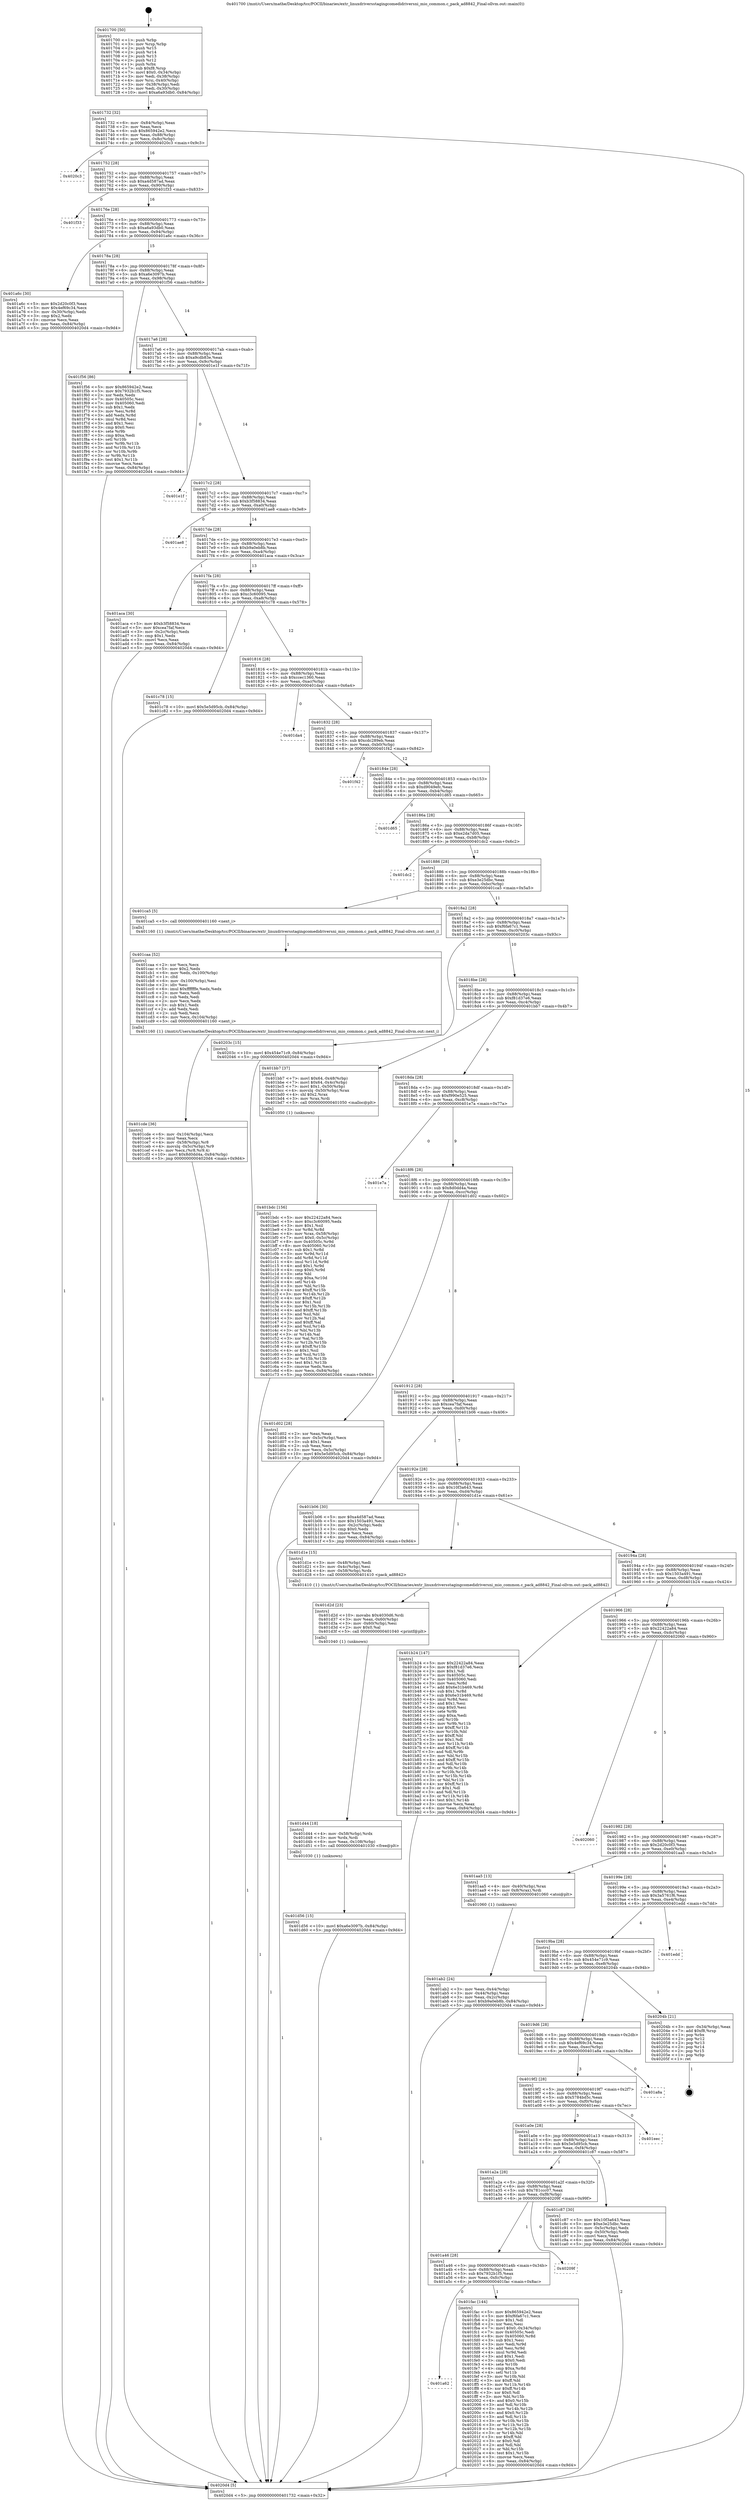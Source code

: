 digraph "0x401700" {
  label = "0x401700 (/mnt/c/Users/mathe/Desktop/tcc/POCII/binaries/extr_linuxdriversstagingcomedidriversni_mio_common.c_pack_ad8842_Final-ollvm.out::main(0))"
  labelloc = "t"
  node[shape=record]

  Entry [label="",width=0.3,height=0.3,shape=circle,fillcolor=black,style=filled]
  "0x401732" [label="{
     0x401732 [32]\l
     | [instrs]\l
     &nbsp;&nbsp;0x401732 \<+6\>: mov -0x84(%rbp),%eax\l
     &nbsp;&nbsp;0x401738 \<+2\>: mov %eax,%ecx\l
     &nbsp;&nbsp;0x40173a \<+6\>: sub $0x865942e2,%ecx\l
     &nbsp;&nbsp;0x401740 \<+6\>: mov %eax,-0x88(%rbp)\l
     &nbsp;&nbsp;0x401746 \<+6\>: mov %ecx,-0x8c(%rbp)\l
     &nbsp;&nbsp;0x40174c \<+6\>: je 00000000004020c3 \<main+0x9c3\>\l
  }"]
  "0x4020c3" [label="{
     0x4020c3\l
  }", style=dashed]
  "0x401752" [label="{
     0x401752 [28]\l
     | [instrs]\l
     &nbsp;&nbsp;0x401752 \<+5\>: jmp 0000000000401757 \<main+0x57\>\l
     &nbsp;&nbsp;0x401757 \<+6\>: mov -0x88(%rbp),%eax\l
     &nbsp;&nbsp;0x40175d \<+5\>: sub $0xa4d587ad,%eax\l
     &nbsp;&nbsp;0x401762 \<+6\>: mov %eax,-0x90(%rbp)\l
     &nbsp;&nbsp;0x401768 \<+6\>: je 0000000000401f33 \<main+0x833\>\l
  }"]
  Exit [label="",width=0.3,height=0.3,shape=circle,fillcolor=black,style=filled,peripheries=2]
  "0x401f33" [label="{
     0x401f33\l
  }", style=dashed]
  "0x40176e" [label="{
     0x40176e [28]\l
     | [instrs]\l
     &nbsp;&nbsp;0x40176e \<+5\>: jmp 0000000000401773 \<main+0x73\>\l
     &nbsp;&nbsp;0x401773 \<+6\>: mov -0x88(%rbp),%eax\l
     &nbsp;&nbsp;0x401779 \<+5\>: sub $0xa6a93db0,%eax\l
     &nbsp;&nbsp;0x40177e \<+6\>: mov %eax,-0x94(%rbp)\l
     &nbsp;&nbsp;0x401784 \<+6\>: je 0000000000401a6c \<main+0x36c\>\l
  }"]
  "0x401a62" [label="{
     0x401a62\l
  }", style=dashed]
  "0x401a6c" [label="{
     0x401a6c [30]\l
     | [instrs]\l
     &nbsp;&nbsp;0x401a6c \<+5\>: mov $0x2d20c0f3,%eax\l
     &nbsp;&nbsp;0x401a71 \<+5\>: mov $0x4ef69c34,%ecx\l
     &nbsp;&nbsp;0x401a76 \<+3\>: mov -0x30(%rbp),%edx\l
     &nbsp;&nbsp;0x401a79 \<+3\>: cmp $0x2,%edx\l
     &nbsp;&nbsp;0x401a7c \<+3\>: cmovne %ecx,%eax\l
     &nbsp;&nbsp;0x401a7f \<+6\>: mov %eax,-0x84(%rbp)\l
     &nbsp;&nbsp;0x401a85 \<+5\>: jmp 00000000004020d4 \<main+0x9d4\>\l
  }"]
  "0x40178a" [label="{
     0x40178a [28]\l
     | [instrs]\l
     &nbsp;&nbsp;0x40178a \<+5\>: jmp 000000000040178f \<main+0x8f\>\l
     &nbsp;&nbsp;0x40178f \<+6\>: mov -0x88(%rbp),%eax\l
     &nbsp;&nbsp;0x401795 \<+5\>: sub $0xa6e3097b,%eax\l
     &nbsp;&nbsp;0x40179a \<+6\>: mov %eax,-0x98(%rbp)\l
     &nbsp;&nbsp;0x4017a0 \<+6\>: je 0000000000401f56 \<main+0x856\>\l
  }"]
  "0x4020d4" [label="{
     0x4020d4 [5]\l
     | [instrs]\l
     &nbsp;&nbsp;0x4020d4 \<+5\>: jmp 0000000000401732 \<main+0x32\>\l
  }"]
  "0x401700" [label="{
     0x401700 [50]\l
     | [instrs]\l
     &nbsp;&nbsp;0x401700 \<+1\>: push %rbp\l
     &nbsp;&nbsp;0x401701 \<+3\>: mov %rsp,%rbp\l
     &nbsp;&nbsp;0x401704 \<+2\>: push %r15\l
     &nbsp;&nbsp;0x401706 \<+2\>: push %r14\l
     &nbsp;&nbsp;0x401708 \<+2\>: push %r13\l
     &nbsp;&nbsp;0x40170a \<+2\>: push %r12\l
     &nbsp;&nbsp;0x40170c \<+1\>: push %rbx\l
     &nbsp;&nbsp;0x40170d \<+7\>: sub $0xf8,%rsp\l
     &nbsp;&nbsp;0x401714 \<+7\>: movl $0x0,-0x34(%rbp)\l
     &nbsp;&nbsp;0x40171b \<+3\>: mov %edi,-0x38(%rbp)\l
     &nbsp;&nbsp;0x40171e \<+4\>: mov %rsi,-0x40(%rbp)\l
     &nbsp;&nbsp;0x401722 \<+3\>: mov -0x38(%rbp),%edi\l
     &nbsp;&nbsp;0x401725 \<+3\>: mov %edi,-0x30(%rbp)\l
     &nbsp;&nbsp;0x401728 \<+10\>: movl $0xa6a93db0,-0x84(%rbp)\l
  }"]
  "0x401fac" [label="{
     0x401fac [144]\l
     | [instrs]\l
     &nbsp;&nbsp;0x401fac \<+5\>: mov $0x865942e2,%eax\l
     &nbsp;&nbsp;0x401fb1 \<+5\>: mov $0xf6fa67c1,%ecx\l
     &nbsp;&nbsp;0x401fb6 \<+2\>: mov $0x1,%dl\l
     &nbsp;&nbsp;0x401fb8 \<+2\>: xor %esi,%esi\l
     &nbsp;&nbsp;0x401fba \<+7\>: movl $0x0,-0x34(%rbp)\l
     &nbsp;&nbsp;0x401fc1 \<+7\>: mov 0x40505c,%edi\l
     &nbsp;&nbsp;0x401fc8 \<+8\>: mov 0x405060,%r8d\l
     &nbsp;&nbsp;0x401fd0 \<+3\>: sub $0x1,%esi\l
     &nbsp;&nbsp;0x401fd3 \<+3\>: mov %edi,%r9d\l
     &nbsp;&nbsp;0x401fd6 \<+3\>: add %esi,%r9d\l
     &nbsp;&nbsp;0x401fd9 \<+4\>: imul %r9d,%edi\l
     &nbsp;&nbsp;0x401fdd \<+3\>: and $0x1,%edi\l
     &nbsp;&nbsp;0x401fe0 \<+3\>: cmp $0x0,%edi\l
     &nbsp;&nbsp;0x401fe3 \<+4\>: sete %r10b\l
     &nbsp;&nbsp;0x401fe7 \<+4\>: cmp $0xa,%r8d\l
     &nbsp;&nbsp;0x401feb \<+4\>: setl %r11b\l
     &nbsp;&nbsp;0x401fef \<+3\>: mov %r10b,%bl\l
     &nbsp;&nbsp;0x401ff2 \<+3\>: xor $0xff,%bl\l
     &nbsp;&nbsp;0x401ff5 \<+3\>: mov %r11b,%r14b\l
     &nbsp;&nbsp;0x401ff8 \<+4\>: xor $0xff,%r14b\l
     &nbsp;&nbsp;0x401ffc \<+3\>: xor $0x0,%dl\l
     &nbsp;&nbsp;0x401fff \<+3\>: mov %bl,%r15b\l
     &nbsp;&nbsp;0x402002 \<+4\>: and $0x0,%r15b\l
     &nbsp;&nbsp;0x402006 \<+3\>: and %dl,%r10b\l
     &nbsp;&nbsp;0x402009 \<+3\>: mov %r14b,%r12b\l
     &nbsp;&nbsp;0x40200c \<+4\>: and $0x0,%r12b\l
     &nbsp;&nbsp;0x402010 \<+3\>: and %dl,%r11b\l
     &nbsp;&nbsp;0x402013 \<+3\>: or %r10b,%r15b\l
     &nbsp;&nbsp;0x402016 \<+3\>: or %r11b,%r12b\l
     &nbsp;&nbsp;0x402019 \<+3\>: xor %r12b,%r15b\l
     &nbsp;&nbsp;0x40201c \<+3\>: or %r14b,%bl\l
     &nbsp;&nbsp;0x40201f \<+3\>: xor $0xff,%bl\l
     &nbsp;&nbsp;0x402022 \<+3\>: or $0x0,%dl\l
     &nbsp;&nbsp;0x402025 \<+2\>: and %dl,%bl\l
     &nbsp;&nbsp;0x402027 \<+3\>: or %bl,%r15b\l
     &nbsp;&nbsp;0x40202a \<+4\>: test $0x1,%r15b\l
     &nbsp;&nbsp;0x40202e \<+3\>: cmovne %ecx,%eax\l
     &nbsp;&nbsp;0x402031 \<+6\>: mov %eax,-0x84(%rbp)\l
     &nbsp;&nbsp;0x402037 \<+5\>: jmp 00000000004020d4 \<main+0x9d4\>\l
  }"]
  "0x401f56" [label="{
     0x401f56 [86]\l
     | [instrs]\l
     &nbsp;&nbsp;0x401f56 \<+5\>: mov $0x865942e2,%eax\l
     &nbsp;&nbsp;0x401f5b \<+5\>: mov $0x7932b1f5,%ecx\l
     &nbsp;&nbsp;0x401f60 \<+2\>: xor %edx,%edx\l
     &nbsp;&nbsp;0x401f62 \<+7\>: mov 0x40505c,%esi\l
     &nbsp;&nbsp;0x401f69 \<+7\>: mov 0x405060,%edi\l
     &nbsp;&nbsp;0x401f70 \<+3\>: sub $0x1,%edx\l
     &nbsp;&nbsp;0x401f73 \<+3\>: mov %esi,%r8d\l
     &nbsp;&nbsp;0x401f76 \<+3\>: add %edx,%r8d\l
     &nbsp;&nbsp;0x401f79 \<+4\>: imul %r8d,%esi\l
     &nbsp;&nbsp;0x401f7d \<+3\>: and $0x1,%esi\l
     &nbsp;&nbsp;0x401f80 \<+3\>: cmp $0x0,%esi\l
     &nbsp;&nbsp;0x401f83 \<+4\>: sete %r9b\l
     &nbsp;&nbsp;0x401f87 \<+3\>: cmp $0xa,%edi\l
     &nbsp;&nbsp;0x401f8a \<+4\>: setl %r10b\l
     &nbsp;&nbsp;0x401f8e \<+3\>: mov %r9b,%r11b\l
     &nbsp;&nbsp;0x401f91 \<+3\>: and %r10b,%r11b\l
     &nbsp;&nbsp;0x401f94 \<+3\>: xor %r10b,%r9b\l
     &nbsp;&nbsp;0x401f97 \<+3\>: or %r9b,%r11b\l
     &nbsp;&nbsp;0x401f9a \<+4\>: test $0x1,%r11b\l
     &nbsp;&nbsp;0x401f9e \<+3\>: cmovne %ecx,%eax\l
     &nbsp;&nbsp;0x401fa1 \<+6\>: mov %eax,-0x84(%rbp)\l
     &nbsp;&nbsp;0x401fa7 \<+5\>: jmp 00000000004020d4 \<main+0x9d4\>\l
  }"]
  "0x4017a6" [label="{
     0x4017a6 [28]\l
     | [instrs]\l
     &nbsp;&nbsp;0x4017a6 \<+5\>: jmp 00000000004017ab \<main+0xab\>\l
     &nbsp;&nbsp;0x4017ab \<+6\>: mov -0x88(%rbp),%eax\l
     &nbsp;&nbsp;0x4017b1 \<+5\>: sub $0xa9cdb83e,%eax\l
     &nbsp;&nbsp;0x4017b6 \<+6\>: mov %eax,-0x9c(%rbp)\l
     &nbsp;&nbsp;0x4017bc \<+6\>: je 0000000000401e1f \<main+0x71f\>\l
  }"]
  "0x401a46" [label="{
     0x401a46 [28]\l
     | [instrs]\l
     &nbsp;&nbsp;0x401a46 \<+5\>: jmp 0000000000401a4b \<main+0x34b\>\l
     &nbsp;&nbsp;0x401a4b \<+6\>: mov -0x88(%rbp),%eax\l
     &nbsp;&nbsp;0x401a51 \<+5\>: sub $0x7932b1f5,%eax\l
     &nbsp;&nbsp;0x401a56 \<+6\>: mov %eax,-0xfc(%rbp)\l
     &nbsp;&nbsp;0x401a5c \<+6\>: je 0000000000401fac \<main+0x8ac\>\l
  }"]
  "0x401e1f" [label="{
     0x401e1f\l
  }", style=dashed]
  "0x4017c2" [label="{
     0x4017c2 [28]\l
     | [instrs]\l
     &nbsp;&nbsp;0x4017c2 \<+5\>: jmp 00000000004017c7 \<main+0xc7\>\l
     &nbsp;&nbsp;0x4017c7 \<+6\>: mov -0x88(%rbp),%eax\l
     &nbsp;&nbsp;0x4017cd \<+5\>: sub $0xb3f58834,%eax\l
     &nbsp;&nbsp;0x4017d2 \<+6\>: mov %eax,-0xa0(%rbp)\l
     &nbsp;&nbsp;0x4017d8 \<+6\>: je 0000000000401ae8 \<main+0x3e8\>\l
  }"]
  "0x40209f" [label="{
     0x40209f\l
  }", style=dashed]
  "0x401ae8" [label="{
     0x401ae8\l
  }", style=dashed]
  "0x4017de" [label="{
     0x4017de [28]\l
     | [instrs]\l
     &nbsp;&nbsp;0x4017de \<+5\>: jmp 00000000004017e3 \<main+0xe3\>\l
     &nbsp;&nbsp;0x4017e3 \<+6\>: mov -0x88(%rbp),%eax\l
     &nbsp;&nbsp;0x4017e9 \<+5\>: sub $0xb9a0eb8b,%eax\l
     &nbsp;&nbsp;0x4017ee \<+6\>: mov %eax,-0xa4(%rbp)\l
     &nbsp;&nbsp;0x4017f4 \<+6\>: je 0000000000401aca \<main+0x3ca\>\l
  }"]
  "0x401d56" [label="{
     0x401d56 [15]\l
     | [instrs]\l
     &nbsp;&nbsp;0x401d56 \<+10\>: movl $0xa6e3097b,-0x84(%rbp)\l
     &nbsp;&nbsp;0x401d60 \<+5\>: jmp 00000000004020d4 \<main+0x9d4\>\l
  }"]
  "0x401aca" [label="{
     0x401aca [30]\l
     | [instrs]\l
     &nbsp;&nbsp;0x401aca \<+5\>: mov $0xb3f58834,%eax\l
     &nbsp;&nbsp;0x401acf \<+5\>: mov $0xcea7faf,%ecx\l
     &nbsp;&nbsp;0x401ad4 \<+3\>: mov -0x2c(%rbp),%edx\l
     &nbsp;&nbsp;0x401ad7 \<+3\>: cmp $0x1,%edx\l
     &nbsp;&nbsp;0x401ada \<+3\>: cmovl %ecx,%eax\l
     &nbsp;&nbsp;0x401add \<+6\>: mov %eax,-0x84(%rbp)\l
     &nbsp;&nbsp;0x401ae3 \<+5\>: jmp 00000000004020d4 \<main+0x9d4\>\l
  }"]
  "0x4017fa" [label="{
     0x4017fa [28]\l
     | [instrs]\l
     &nbsp;&nbsp;0x4017fa \<+5\>: jmp 00000000004017ff \<main+0xff\>\l
     &nbsp;&nbsp;0x4017ff \<+6\>: mov -0x88(%rbp),%eax\l
     &nbsp;&nbsp;0x401805 \<+5\>: sub $0xc3c60095,%eax\l
     &nbsp;&nbsp;0x40180a \<+6\>: mov %eax,-0xa8(%rbp)\l
     &nbsp;&nbsp;0x401810 \<+6\>: je 0000000000401c78 \<main+0x578\>\l
  }"]
  "0x401d44" [label="{
     0x401d44 [18]\l
     | [instrs]\l
     &nbsp;&nbsp;0x401d44 \<+4\>: mov -0x58(%rbp),%rdx\l
     &nbsp;&nbsp;0x401d48 \<+3\>: mov %rdx,%rdi\l
     &nbsp;&nbsp;0x401d4b \<+6\>: mov %eax,-0x108(%rbp)\l
     &nbsp;&nbsp;0x401d51 \<+5\>: call 0000000000401030 \<free@plt\>\l
     | [calls]\l
     &nbsp;&nbsp;0x401030 \{1\} (unknown)\l
  }"]
  "0x401c78" [label="{
     0x401c78 [15]\l
     | [instrs]\l
     &nbsp;&nbsp;0x401c78 \<+10\>: movl $0x5e5d95cb,-0x84(%rbp)\l
     &nbsp;&nbsp;0x401c82 \<+5\>: jmp 00000000004020d4 \<main+0x9d4\>\l
  }"]
  "0x401816" [label="{
     0x401816 [28]\l
     | [instrs]\l
     &nbsp;&nbsp;0x401816 \<+5\>: jmp 000000000040181b \<main+0x11b\>\l
     &nbsp;&nbsp;0x40181b \<+6\>: mov -0x88(%rbp),%eax\l
     &nbsp;&nbsp;0x401821 \<+5\>: sub $0xccec1360,%eax\l
     &nbsp;&nbsp;0x401826 \<+6\>: mov %eax,-0xac(%rbp)\l
     &nbsp;&nbsp;0x40182c \<+6\>: je 0000000000401da4 \<main+0x6a4\>\l
  }"]
  "0x401d2d" [label="{
     0x401d2d [23]\l
     | [instrs]\l
     &nbsp;&nbsp;0x401d2d \<+10\>: movabs $0x4030d6,%rdi\l
     &nbsp;&nbsp;0x401d37 \<+3\>: mov %eax,-0x60(%rbp)\l
     &nbsp;&nbsp;0x401d3a \<+3\>: mov -0x60(%rbp),%esi\l
     &nbsp;&nbsp;0x401d3d \<+2\>: mov $0x0,%al\l
     &nbsp;&nbsp;0x401d3f \<+5\>: call 0000000000401040 \<printf@plt\>\l
     | [calls]\l
     &nbsp;&nbsp;0x401040 \{1\} (unknown)\l
  }"]
  "0x401da4" [label="{
     0x401da4\l
  }", style=dashed]
  "0x401832" [label="{
     0x401832 [28]\l
     | [instrs]\l
     &nbsp;&nbsp;0x401832 \<+5\>: jmp 0000000000401837 \<main+0x137\>\l
     &nbsp;&nbsp;0x401837 \<+6\>: mov -0x88(%rbp),%eax\l
     &nbsp;&nbsp;0x40183d \<+5\>: sub $0xcdc289eb,%eax\l
     &nbsp;&nbsp;0x401842 \<+6\>: mov %eax,-0xb0(%rbp)\l
     &nbsp;&nbsp;0x401848 \<+6\>: je 0000000000401f42 \<main+0x842\>\l
  }"]
  "0x401cde" [label="{
     0x401cde [36]\l
     | [instrs]\l
     &nbsp;&nbsp;0x401cde \<+6\>: mov -0x104(%rbp),%ecx\l
     &nbsp;&nbsp;0x401ce4 \<+3\>: imul %eax,%ecx\l
     &nbsp;&nbsp;0x401ce7 \<+4\>: mov -0x58(%rbp),%r8\l
     &nbsp;&nbsp;0x401ceb \<+4\>: movslq -0x5c(%rbp),%r9\l
     &nbsp;&nbsp;0x401cef \<+4\>: mov %ecx,(%r8,%r9,4)\l
     &nbsp;&nbsp;0x401cf3 \<+10\>: movl $0x8d0dd4a,-0x84(%rbp)\l
     &nbsp;&nbsp;0x401cfd \<+5\>: jmp 00000000004020d4 \<main+0x9d4\>\l
  }"]
  "0x401f42" [label="{
     0x401f42\l
  }", style=dashed]
  "0x40184e" [label="{
     0x40184e [28]\l
     | [instrs]\l
     &nbsp;&nbsp;0x40184e \<+5\>: jmp 0000000000401853 \<main+0x153\>\l
     &nbsp;&nbsp;0x401853 \<+6\>: mov -0x88(%rbp),%eax\l
     &nbsp;&nbsp;0x401859 \<+5\>: sub $0xd9049efc,%eax\l
     &nbsp;&nbsp;0x40185e \<+6\>: mov %eax,-0xb4(%rbp)\l
     &nbsp;&nbsp;0x401864 \<+6\>: je 0000000000401d65 \<main+0x665\>\l
  }"]
  "0x401caa" [label="{
     0x401caa [52]\l
     | [instrs]\l
     &nbsp;&nbsp;0x401caa \<+2\>: xor %ecx,%ecx\l
     &nbsp;&nbsp;0x401cac \<+5\>: mov $0x2,%edx\l
     &nbsp;&nbsp;0x401cb1 \<+6\>: mov %edx,-0x100(%rbp)\l
     &nbsp;&nbsp;0x401cb7 \<+1\>: cltd\l
     &nbsp;&nbsp;0x401cb8 \<+6\>: mov -0x100(%rbp),%esi\l
     &nbsp;&nbsp;0x401cbe \<+2\>: idiv %esi\l
     &nbsp;&nbsp;0x401cc0 \<+6\>: imul $0xfffffffe,%edx,%edx\l
     &nbsp;&nbsp;0x401cc6 \<+2\>: mov %ecx,%edi\l
     &nbsp;&nbsp;0x401cc8 \<+2\>: sub %edx,%edi\l
     &nbsp;&nbsp;0x401cca \<+2\>: mov %ecx,%edx\l
     &nbsp;&nbsp;0x401ccc \<+3\>: sub $0x1,%edx\l
     &nbsp;&nbsp;0x401ccf \<+2\>: add %edx,%edi\l
     &nbsp;&nbsp;0x401cd1 \<+2\>: sub %edi,%ecx\l
     &nbsp;&nbsp;0x401cd3 \<+6\>: mov %ecx,-0x104(%rbp)\l
     &nbsp;&nbsp;0x401cd9 \<+5\>: call 0000000000401160 \<next_i\>\l
     | [calls]\l
     &nbsp;&nbsp;0x401160 \{1\} (/mnt/c/Users/mathe/Desktop/tcc/POCII/binaries/extr_linuxdriversstagingcomedidriversni_mio_common.c_pack_ad8842_Final-ollvm.out::next_i)\l
  }"]
  "0x401d65" [label="{
     0x401d65\l
  }", style=dashed]
  "0x40186a" [label="{
     0x40186a [28]\l
     | [instrs]\l
     &nbsp;&nbsp;0x40186a \<+5\>: jmp 000000000040186f \<main+0x16f\>\l
     &nbsp;&nbsp;0x40186f \<+6\>: mov -0x88(%rbp),%eax\l
     &nbsp;&nbsp;0x401875 \<+5\>: sub $0xe2da7d05,%eax\l
     &nbsp;&nbsp;0x40187a \<+6\>: mov %eax,-0xb8(%rbp)\l
     &nbsp;&nbsp;0x401880 \<+6\>: je 0000000000401dc2 \<main+0x6c2\>\l
  }"]
  "0x401a2a" [label="{
     0x401a2a [28]\l
     | [instrs]\l
     &nbsp;&nbsp;0x401a2a \<+5\>: jmp 0000000000401a2f \<main+0x32f\>\l
     &nbsp;&nbsp;0x401a2f \<+6\>: mov -0x88(%rbp),%eax\l
     &nbsp;&nbsp;0x401a35 \<+5\>: sub $0x781ccc07,%eax\l
     &nbsp;&nbsp;0x401a3a \<+6\>: mov %eax,-0xf8(%rbp)\l
     &nbsp;&nbsp;0x401a40 \<+6\>: je 000000000040209f \<main+0x99f\>\l
  }"]
  "0x401dc2" [label="{
     0x401dc2\l
  }", style=dashed]
  "0x401886" [label="{
     0x401886 [28]\l
     | [instrs]\l
     &nbsp;&nbsp;0x401886 \<+5\>: jmp 000000000040188b \<main+0x18b\>\l
     &nbsp;&nbsp;0x40188b \<+6\>: mov -0x88(%rbp),%eax\l
     &nbsp;&nbsp;0x401891 \<+5\>: sub $0xe3e25dbc,%eax\l
     &nbsp;&nbsp;0x401896 \<+6\>: mov %eax,-0xbc(%rbp)\l
     &nbsp;&nbsp;0x40189c \<+6\>: je 0000000000401ca5 \<main+0x5a5\>\l
  }"]
  "0x401c87" [label="{
     0x401c87 [30]\l
     | [instrs]\l
     &nbsp;&nbsp;0x401c87 \<+5\>: mov $0x10f3a643,%eax\l
     &nbsp;&nbsp;0x401c8c \<+5\>: mov $0xe3e25dbc,%ecx\l
     &nbsp;&nbsp;0x401c91 \<+3\>: mov -0x5c(%rbp),%edx\l
     &nbsp;&nbsp;0x401c94 \<+3\>: cmp -0x50(%rbp),%edx\l
     &nbsp;&nbsp;0x401c97 \<+3\>: cmovl %ecx,%eax\l
     &nbsp;&nbsp;0x401c9a \<+6\>: mov %eax,-0x84(%rbp)\l
     &nbsp;&nbsp;0x401ca0 \<+5\>: jmp 00000000004020d4 \<main+0x9d4\>\l
  }"]
  "0x401ca5" [label="{
     0x401ca5 [5]\l
     | [instrs]\l
     &nbsp;&nbsp;0x401ca5 \<+5\>: call 0000000000401160 \<next_i\>\l
     | [calls]\l
     &nbsp;&nbsp;0x401160 \{1\} (/mnt/c/Users/mathe/Desktop/tcc/POCII/binaries/extr_linuxdriversstagingcomedidriversni_mio_common.c_pack_ad8842_Final-ollvm.out::next_i)\l
  }"]
  "0x4018a2" [label="{
     0x4018a2 [28]\l
     | [instrs]\l
     &nbsp;&nbsp;0x4018a2 \<+5\>: jmp 00000000004018a7 \<main+0x1a7\>\l
     &nbsp;&nbsp;0x4018a7 \<+6\>: mov -0x88(%rbp),%eax\l
     &nbsp;&nbsp;0x4018ad \<+5\>: sub $0xf6fa67c1,%eax\l
     &nbsp;&nbsp;0x4018b2 \<+6\>: mov %eax,-0xc0(%rbp)\l
     &nbsp;&nbsp;0x4018b8 \<+6\>: je 000000000040203c \<main+0x93c\>\l
  }"]
  "0x401a0e" [label="{
     0x401a0e [28]\l
     | [instrs]\l
     &nbsp;&nbsp;0x401a0e \<+5\>: jmp 0000000000401a13 \<main+0x313\>\l
     &nbsp;&nbsp;0x401a13 \<+6\>: mov -0x88(%rbp),%eax\l
     &nbsp;&nbsp;0x401a19 \<+5\>: sub $0x5e5d95cb,%eax\l
     &nbsp;&nbsp;0x401a1e \<+6\>: mov %eax,-0xf4(%rbp)\l
     &nbsp;&nbsp;0x401a24 \<+6\>: je 0000000000401c87 \<main+0x587\>\l
  }"]
  "0x40203c" [label="{
     0x40203c [15]\l
     | [instrs]\l
     &nbsp;&nbsp;0x40203c \<+10\>: movl $0x454e71c9,-0x84(%rbp)\l
     &nbsp;&nbsp;0x402046 \<+5\>: jmp 00000000004020d4 \<main+0x9d4\>\l
  }"]
  "0x4018be" [label="{
     0x4018be [28]\l
     | [instrs]\l
     &nbsp;&nbsp;0x4018be \<+5\>: jmp 00000000004018c3 \<main+0x1c3\>\l
     &nbsp;&nbsp;0x4018c3 \<+6\>: mov -0x88(%rbp),%eax\l
     &nbsp;&nbsp;0x4018c9 \<+5\>: sub $0xf81d37e6,%eax\l
     &nbsp;&nbsp;0x4018ce \<+6\>: mov %eax,-0xc4(%rbp)\l
     &nbsp;&nbsp;0x4018d4 \<+6\>: je 0000000000401bb7 \<main+0x4b7\>\l
  }"]
  "0x401eec" [label="{
     0x401eec\l
  }", style=dashed]
  "0x401bb7" [label="{
     0x401bb7 [37]\l
     | [instrs]\l
     &nbsp;&nbsp;0x401bb7 \<+7\>: movl $0x64,-0x48(%rbp)\l
     &nbsp;&nbsp;0x401bbe \<+7\>: movl $0x64,-0x4c(%rbp)\l
     &nbsp;&nbsp;0x401bc5 \<+7\>: movl $0x1,-0x50(%rbp)\l
     &nbsp;&nbsp;0x401bcc \<+4\>: movslq -0x50(%rbp),%rax\l
     &nbsp;&nbsp;0x401bd0 \<+4\>: shl $0x2,%rax\l
     &nbsp;&nbsp;0x401bd4 \<+3\>: mov %rax,%rdi\l
     &nbsp;&nbsp;0x401bd7 \<+5\>: call 0000000000401050 \<malloc@plt\>\l
     | [calls]\l
     &nbsp;&nbsp;0x401050 \{1\} (unknown)\l
  }"]
  "0x4018da" [label="{
     0x4018da [28]\l
     | [instrs]\l
     &nbsp;&nbsp;0x4018da \<+5\>: jmp 00000000004018df \<main+0x1df\>\l
     &nbsp;&nbsp;0x4018df \<+6\>: mov -0x88(%rbp),%eax\l
     &nbsp;&nbsp;0x4018e5 \<+5\>: sub $0xf990e525,%eax\l
     &nbsp;&nbsp;0x4018ea \<+6\>: mov %eax,-0xc8(%rbp)\l
     &nbsp;&nbsp;0x4018f0 \<+6\>: je 0000000000401e7a \<main+0x77a\>\l
  }"]
  "0x4019f2" [label="{
     0x4019f2 [28]\l
     | [instrs]\l
     &nbsp;&nbsp;0x4019f2 \<+5\>: jmp 00000000004019f7 \<main+0x2f7\>\l
     &nbsp;&nbsp;0x4019f7 \<+6\>: mov -0x88(%rbp),%eax\l
     &nbsp;&nbsp;0x4019fd \<+5\>: sub $0x5784bd5c,%eax\l
     &nbsp;&nbsp;0x401a02 \<+6\>: mov %eax,-0xf0(%rbp)\l
     &nbsp;&nbsp;0x401a08 \<+6\>: je 0000000000401eec \<main+0x7ec\>\l
  }"]
  "0x401e7a" [label="{
     0x401e7a\l
  }", style=dashed]
  "0x4018f6" [label="{
     0x4018f6 [28]\l
     | [instrs]\l
     &nbsp;&nbsp;0x4018f6 \<+5\>: jmp 00000000004018fb \<main+0x1fb\>\l
     &nbsp;&nbsp;0x4018fb \<+6\>: mov -0x88(%rbp),%eax\l
     &nbsp;&nbsp;0x401901 \<+5\>: sub $0x8d0dd4a,%eax\l
     &nbsp;&nbsp;0x401906 \<+6\>: mov %eax,-0xcc(%rbp)\l
     &nbsp;&nbsp;0x40190c \<+6\>: je 0000000000401d02 \<main+0x602\>\l
  }"]
  "0x401a8a" [label="{
     0x401a8a\l
  }", style=dashed]
  "0x401d02" [label="{
     0x401d02 [28]\l
     | [instrs]\l
     &nbsp;&nbsp;0x401d02 \<+2\>: xor %eax,%eax\l
     &nbsp;&nbsp;0x401d04 \<+3\>: mov -0x5c(%rbp),%ecx\l
     &nbsp;&nbsp;0x401d07 \<+3\>: sub $0x1,%eax\l
     &nbsp;&nbsp;0x401d0a \<+2\>: sub %eax,%ecx\l
     &nbsp;&nbsp;0x401d0c \<+3\>: mov %ecx,-0x5c(%rbp)\l
     &nbsp;&nbsp;0x401d0f \<+10\>: movl $0x5e5d95cb,-0x84(%rbp)\l
     &nbsp;&nbsp;0x401d19 \<+5\>: jmp 00000000004020d4 \<main+0x9d4\>\l
  }"]
  "0x401912" [label="{
     0x401912 [28]\l
     | [instrs]\l
     &nbsp;&nbsp;0x401912 \<+5\>: jmp 0000000000401917 \<main+0x217\>\l
     &nbsp;&nbsp;0x401917 \<+6\>: mov -0x88(%rbp),%eax\l
     &nbsp;&nbsp;0x40191d \<+5\>: sub $0xcea7faf,%eax\l
     &nbsp;&nbsp;0x401922 \<+6\>: mov %eax,-0xd0(%rbp)\l
     &nbsp;&nbsp;0x401928 \<+6\>: je 0000000000401b06 \<main+0x406\>\l
  }"]
  "0x4019d6" [label="{
     0x4019d6 [28]\l
     | [instrs]\l
     &nbsp;&nbsp;0x4019d6 \<+5\>: jmp 00000000004019db \<main+0x2db\>\l
     &nbsp;&nbsp;0x4019db \<+6\>: mov -0x88(%rbp),%eax\l
     &nbsp;&nbsp;0x4019e1 \<+5\>: sub $0x4ef69c34,%eax\l
     &nbsp;&nbsp;0x4019e6 \<+6\>: mov %eax,-0xec(%rbp)\l
     &nbsp;&nbsp;0x4019ec \<+6\>: je 0000000000401a8a \<main+0x38a\>\l
  }"]
  "0x401b06" [label="{
     0x401b06 [30]\l
     | [instrs]\l
     &nbsp;&nbsp;0x401b06 \<+5\>: mov $0xa4d587ad,%eax\l
     &nbsp;&nbsp;0x401b0b \<+5\>: mov $0x1503a491,%ecx\l
     &nbsp;&nbsp;0x401b10 \<+3\>: mov -0x2c(%rbp),%edx\l
     &nbsp;&nbsp;0x401b13 \<+3\>: cmp $0x0,%edx\l
     &nbsp;&nbsp;0x401b16 \<+3\>: cmove %ecx,%eax\l
     &nbsp;&nbsp;0x401b19 \<+6\>: mov %eax,-0x84(%rbp)\l
     &nbsp;&nbsp;0x401b1f \<+5\>: jmp 00000000004020d4 \<main+0x9d4\>\l
  }"]
  "0x40192e" [label="{
     0x40192e [28]\l
     | [instrs]\l
     &nbsp;&nbsp;0x40192e \<+5\>: jmp 0000000000401933 \<main+0x233\>\l
     &nbsp;&nbsp;0x401933 \<+6\>: mov -0x88(%rbp),%eax\l
     &nbsp;&nbsp;0x401939 \<+5\>: sub $0x10f3a643,%eax\l
     &nbsp;&nbsp;0x40193e \<+6\>: mov %eax,-0xd4(%rbp)\l
     &nbsp;&nbsp;0x401944 \<+6\>: je 0000000000401d1e \<main+0x61e\>\l
  }"]
  "0x40204b" [label="{
     0x40204b [21]\l
     | [instrs]\l
     &nbsp;&nbsp;0x40204b \<+3\>: mov -0x34(%rbp),%eax\l
     &nbsp;&nbsp;0x40204e \<+7\>: add $0xf8,%rsp\l
     &nbsp;&nbsp;0x402055 \<+1\>: pop %rbx\l
     &nbsp;&nbsp;0x402056 \<+2\>: pop %r12\l
     &nbsp;&nbsp;0x402058 \<+2\>: pop %r13\l
     &nbsp;&nbsp;0x40205a \<+2\>: pop %r14\l
     &nbsp;&nbsp;0x40205c \<+2\>: pop %r15\l
     &nbsp;&nbsp;0x40205e \<+1\>: pop %rbp\l
     &nbsp;&nbsp;0x40205f \<+1\>: ret\l
  }"]
  "0x401d1e" [label="{
     0x401d1e [15]\l
     | [instrs]\l
     &nbsp;&nbsp;0x401d1e \<+3\>: mov -0x48(%rbp),%edi\l
     &nbsp;&nbsp;0x401d21 \<+3\>: mov -0x4c(%rbp),%esi\l
     &nbsp;&nbsp;0x401d24 \<+4\>: mov -0x58(%rbp),%rdx\l
     &nbsp;&nbsp;0x401d28 \<+5\>: call 0000000000401410 \<pack_ad8842\>\l
     | [calls]\l
     &nbsp;&nbsp;0x401410 \{1\} (/mnt/c/Users/mathe/Desktop/tcc/POCII/binaries/extr_linuxdriversstagingcomedidriversni_mio_common.c_pack_ad8842_Final-ollvm.out::pack_ad8842)\l
  }"]
  "0x40194a" [label="{
     0x40194a [28]\l
     | [instrs]\l
     &nbsp;&nbsp;0x40194a \<+5\>: jmp 000000000040194f \<main+0x24f\>\l
     &nbsp;&nbsp;0x40194f \<+6\>: mov -0x88(%rbp),%eax\l
     &nbsp;&nbsp;0x401955 \<+5\>: sub $0x1503a491,%eax\l
     &nbsp;&nbsp;0x40195a \<+6\>: mov %eax,-0xd8(%rbp)\l
     &nbsp;&nbsp;0x401960 \<+6\>: je 0000000000401b24 \<main+0x424\>\l
  }"]
  "0x4019ba" [label="{
     0x4019ba [28]\l
     | [instrs]\l
     &nbsp;&nbsp;0x4019ba \<+5\>: jmp 00000000004019bf \<main+0x2bf\>\l
     &nbsp;&nbsp;0x4019bf \<+6\>: mov -0x88(%rbp),%eax\l
     &nbsp;&nbsp;0x4019c5 \<+5\>: sub $0x454e71c9,%eax\l
     &nbsp;&nbsp;0x4019ca \<+6\>: mov %eax,-0xe8(%rbp)\l
     &nbsp;&nbsp;0x4019d0 \<+6\>: je 000000000040204b \<main+0x94b\>\l
  }"]
  "0x401b24" [label="{
     0x401b24 [147]\l
     | [instrs]\l
     &nbsp;&nbsp;0x401b24 \<+5\>: mov $0x22422a84,%eax\l
     &nbsp;&nbsp;0x401b29 \<+5\>: mov $0xf81d37e6,%ecx\l
     &nbsp;&nbsp;0x401b2e \<+2\>: mov $0x1,%dl\l
     &nbsp;&nbsp;0x401b30 \<+7\>: mov 0x40505c,%esi\l
     &nbsp;&nbsp;0x401b37 \<+7\>: mov 0x405060,%edi\l
     &nbsp;&nbsp;0x401b3e \<+3\>: mov %esi,%r8d\l
     &nbsp;&nbsp;0x401b41 \<+7\>: add $0x6e31b469,%r8d\l
     &nbsp;&nbsp;0x401b48 \<+4\>: sub $0x1,%r8d\l
     &nbsp;&nbsp;0x401b4c \<+7\>: sub $0x6e31b469,%r8d\l
     &nbsp;&nbsp;0x401b53 \<+4\>: imul %r8d,%esi\l
     &nbsp;&nbsp;0x401b57 \<+3\>: and $0x1,%esi\l
     &nbsp;&nbsp;0x401b5a \<+3\>: cmp $0x0,%esi\l
     &nbsp;&nbsp;0x401b5d \<+4\>: sete %r9b\l
     &nbsp;&nbsp;0x401b61 \<+3\>: cmp $0xa,%edi\l
     &nbsp;&nbsp;0x401b64 \<+4\>: setl %r10b\l
     &nbsp;&nbsp;0x401b68 \<+3\>: mov %r9b,%r11b\l
     &nbsp;&nbsp;0x401b6b \<+4\>: xor $0xff,%r11b\l
     &nbsp;&nbsp;0x401b6f \<+3\>: mov %r10b,%bl\l
     &nbsp;&nbsp;0x401b72 \<+3\>: xor $0xff,%bl\l
     &nbsp;&nbsp;0x401b75 \<+3\>: xor $0x1,%dl\l
     &nbsp;&nbsp;0x401b78 \<+3\>: mov %r11b,%r14b\l
     &nbsp;&nbsp;0x401b7b \<+4\>: and $0xff,%r14b\l
     &nbsp;&nbsp;0x401b7f \<+3\>: and %dl,%r9b\l
     &nbsp;&nbsp;0x401b82 \<+3\>: mov %bl,%r15b\l
     &nbsp;&nbsp;0x401b85 \<+4\>: and $0xff,%r15b\l
     &nbsp;&nbsp;0x401b89 \<+3\>: and %dl,%r10b\l
     &nbsp;&nbsp;0x401b8c \<+3\>: or %r9b,%r14b\l
     &nbsp;&nbsp;0x401b8f \<+3\>: or %r10b,%r15b\l
     &nbsp;&nbsp;0x401b92 \<+3\>: xor %r15b,%r14b\l
     &nbsp;&nbsp;0x401b95 \<+3\>: or %bl,%r11b\l
     &nbsp;&nbsp;0x401b98 \<+4\>: xor $0xff,%r11b\l
     &nbsp;&nbsp;0x401b9c \<+3\>: or $0x1,%dl\l
     &nbsp;&nbsp;0x401b9f \<+3\>: and %dl,%r11b\l
     &nbsp;&nbsp;0x401ba2 \<+3\>: or %r11b,%r14b\l
     &nbsp;&nbsp;0x401ba5 \<+4\>: test $0x1,%r14b\l
     &nbsp;&nbsp;0x401ba9 \<+3\>: cmovne %ecx,%eax\l
     &nbsp;&nbsp;0x401bac \<+6\>: mov %eax,-0x84(%rbp)\l
     &nbsp;&nbsp;0x401bb2 \<+5\>: jmp 00000000004020d4 \<main+0x9d4\>\l
  }"]
  "0x401966" [label="{
     0x401966 [28]\l
     | [instrs]\l
     &nbsp;&nbsp;0x401966 \<+5\>: jmp 000000000040196b \<main+0x26b\>\l
     &nbsp;&nbsp;0x40196b \<+6\>: mov -0x88(%rbp),%eax\l
     &nbsp;&nbsp;0x401971 \<+5\>: sub $0x22422a84,%eax\l
     &nbsp;&nbsp;0x401976 \<+6\>: mov %eax,-0xdc(%rbp)\l
     &nbsp;&nbsp;0x40197c \<+6\>: je 0000000000402060 \<main+0x960\>\l
  }"]
  "0x401edd" [label="{
     0x401edd\l
  }", style=dashed]
  "0x402060" [label="{
     0x402060\l
  }", style=dashed]
  "0x401982" [label="{
     0x401982 [28]\l
     | [instrs]\l
     &nbsp;&nbsp;0x401982 \<+5\>: jmp 0000000000401987 \<main+0x287\>\l
     &nbsp;&nbsp;0x401987 \<+6\>: mov -0x88(%rbp),%eax\l
     &nbsp;&nbsp;0x40198d \<+5\>: sub $0x2d20c0f3,%eax\l
     &nbsp;&nbsp;0x401992 \<+6\>: mov %eax,-0xe0(%rbp)\l
     &nbsp;&nbsp;0x401998 \<+6\>: je 0000000000401aa5 \<main+0x3a5\>\l
  }"]
  "0x401bdc" [label="{
     0x401bdc [156]\l
     | [instrs]\l
     &nbsp;&nbsp;0x401bdc \<+5\>: mov $0x22422a84,%ecx\l
     &nbsp;&nbsp;0x401be1 \<+5\>: mov $0xc3c60095,%edx\l
     &nbsp;&nbsp;0x401be6 \<+3\>: mov $0x1,%sil\l
     &nbsp;&nbsp;0x401be9 \<+3\>: xor %r8d,%r8d\l
     &nbsp;&nbsp;0x401bec \<+4\>: mov %rax,-0x58(%rbp)\l
     &nbsp;&nbsp;0x401bf0 \<+7\>: movl $0x0,-0x5c(%rbp)\l
     &nbsp;&nbsp;0x401bf7 \<+8\>: mov 0x40505c,%r9d\l
     &nbsp;&nbsp;0x401bff \<+8\>: mov 0x405060,%r10d\l
     &nbsp;&nbsp;0x401c07 \<+4\>: sub $0x1,%r8d\l
     &nbsp;&nbsp;0x401c0b \<+3\>: mov %r9d,%r11d\l
     &nbsp;&nbsp;0x401c0e \<+3\>: add %r8d,%r11d\l
     &nbsp;&nbsp;0x401c11 \<+4\>: imul %r11d,%r9d\l
     &nbsp;&nbsp;0x401c15 \<+4\>: and $0x1,%r9d\l
     &nbsp;&nbsp;0x401c19 \<+4\>: cmp $0x0,%r9d\l
     &nbsp;&nbsp;0x401c1d \<+3\>: sete %bl\l
     &nbsp;&nbsp;0x401c20 \<+4\>: cmp $0xa,%r10d\l
     &nbsp;&nbsp;0x401c24 \<+4\>: setl %r14b\l
     &nbsp;&nbsp;0x401c28 \<+3\>: mov %bl,%r15b\l
     &nbsp;&nbsp;0x401c2b \<+4\>: xor $0xff,%r15b\l
     &nbsp;&nbsp;0x401c2f \<+3\>: mov %r14b,%r12b\l
     &nbsp;&nbsp;0x401c32 \<+4\>: xor $0xff,%r12b\l
     &nbsp;&nbsp;0x401c36 \<+4\>: xor $0x1,%sil\l
     &nbsp;&nbsp;0x401c3a \<+3\>: mov %r15b,%r13b\l
     &nbsp;&nbsp;0x401c3d \<+4\>: and $0xff,%r13b\l
     &nbsp;&nbsp;0x401c41 \<+3\>: and %sil,%bl\l
     &nbsp;&nbsp;0x401c44 \<+3\>: mov %r12b,%al\l
     &nbsp;&nbsp;0x401c47 \<+2\>: and $0xff,%al\l
     &nbsp;&nbsp;0x401c49 \<+3\>: and %sil,%r14b\l
     &nbsp;&nbsp;0x401c4c \<+3\>: or %bl,%r13b\l
     &nbsp;&nbsp;0x401c4f \<+3\>: or %r14b,%al\l
     &nbsp;&nbsp;0x401c52 \<+3\>: xor %al,%r13b\l
     &nbsp;&nbsp;0x401c55 \<+3\>: or %r12b,%r15b\l
     &nbsp;&nbsp;0x401c58 \<+4\>: xor $0xff,%r15b\l
     &nbsp;&nbsp;0x401c5c \<+4\>: or $0x1,%sil\l
     &nbsp;&nbsp;0x401c60 \<+3\>: and %sil,%r15b\l
     &nbsp;&nbsp;0x401c63 \<+3\>: or %r15b,%r13b\l
     &nbsp;&nbsp;0x401c66 \<+4\>: test $0x1,%r13b\l
     &nbsp;&nbsp;0x401c6a \<+3\>: cmovne %edx,%ecx\l
     &nbsp;&nbsp;0x401c6d \<+6\>: mov %ecx,-0x84(%rbp)\l
     &nbsp;&nbsp;0x401c73 \<+5\>: jmp 00000000004020d4 \<main+0x9d4\>\l
  }"]
  "0x401aa5" [label="{
     0x401aa5 [13]\l
     | [instrs]\l
     &nbsp;&nbsp;0x401aa5 \<+4\>: mov -0x40(%rbp),%rax\l
     &nbsp;&nbsp;0x401aa9 \<+4\>: mov 0x8(%rax),%rdi\l
     &nbsp;&nbsp;0x401aad \<+5\>: call 0000000000401060 \<atoi@plt\>\l
     | [calls]\l
     &nbsp;&nbsp;0x401060 \{1\} (unknown)\l
  }"]
  "0x40199e" [label="{
     0x40199e [28]\l
     | [instrs]\l
     &nbsp;&nbsp;0x40199e \<+5\>: jmp 00000000004019a3 \<main+0x2a3\>\l
     &nbsp;&nbsp;0x4019a3 \<+6\>: mov -0x88(%rbp),%eax\l
     &nbsp;&nbsp;0x4019a9 \<+5\>: sub $0x3a5761f6,%eax\l
     &nbsp;&nbsp;0x4019ae \<+6\>: mov %eax,-0xe4(%rbp)\l
     &nbsp;&nbsp;0x4019b4 \<+6\>: je 0000000000401edd \<main+0x7dd\>\l
  }"]
  "0x401ab2" [label="{
     0x401ab2 [24]\l
     | [instrs]\l
     &nbsp;&nbsp;0x401ab2 \<+3\>: mov %eax,-0x44(%rbp)\l
     &nbsp;&nbsp;0x401ab5 \<+3\>: mov -0x44(%rbp),%eax\l
     &nbsp;&nbsp;0x401ab8 \<+3\>: mov %eax,-0x2c(%rbp)\l
     &nbsp;&nbsp;0x401abb \<+10\>: movl $0xb9a0eb8b,-0x84(%rbp)\l
     &nbsp;&nbsp;0x401ac5 \<+5\>: jmp 00000000004020d4 \<main+0x9d4\>\l
  }"]
  Entry -> "0x401700" [label=" 1"]
  "0x401732" -> "0x4020c3" [label=" 0"]
  "0x401732" -> "0x401752" [label=" 16"]
  "0x40204b" -> Exit [label=" 1"]
  "0x401752" -> "0x401f33" [label=" 0"]
  "0x401752" -> "0x40176e" [label=" 16"]
  "0x40203c" -> "0x4020d4" [label=" 1"]
  "0x40176e" -> "0x401a6c" [label=" 1"]
  "0x40176e" -> "0x40178a" [label=" 15"]
  "0x401a6c" -> "0x4020d4" [label=" 1"]
  "0x401700" -> "0x401732" [label=" 1"]
  "0x4020d4" -> "0x401732" [label=" 15"]
  "0x401fac" -> "0x4020d4" [label=" 1"]
  "0x40178a" -> "0x401f56" [label=" 1"]
  "0x40178a" -> "0x4017a6" [label=" 14"]
  "0x401a46" -> "0x401a62" [label=" 0"]
  "0x4017a6" -> "0x401e1f" [label=" 0"]
  "0x4017a6" -> "0x4017c2" [label=" 14"]
  "0x401a46" -> "0x401fac" [label=" 1"]
  "0x4017c2" -> "0x401ae8" [label=" 0"]
  "0x4017c2" -> "0x4017de" [label=" 14"]
  "0x401a2a" -> "0x401a46" [label=" 1"]
  "0x4017de" -> "0x401aca" [label=" 1"]
  "0x4017de" -> "0x4017fa" [label=" 13"]
  "0x401a2a" -> "0x40209f" [label=" 0"]
  "0x4017fa" -> "0x401c78" [label=" 1"]
  "0x4017fa" -> "0x401816" [label=" 12"]
  "0x401f56" -> "0x4020d4" [label=" 1"]
  "0x401816" -> "0x401da4" [label=" 0"]
  "0x401816" -> "0x401832" [label=" 12"]
  "0x401d56" -> "0x4020d4" [label=" 1"]
  "0x401832" -> "0x401f42" [label=" 0"]
  "0x401832" -> "0x40184e" [label=" 12"]
  "0x401d44" -> "0x401d56" [label=" 1"]
  "0x40184e" -> "0x401d65" [label=" 0"]
  "0x40184e" -> "0x40186a" [label=" 12"]
  "0x401d2d" -> "0x401d44" [label=" 1"]
  "0x40186a" -> "0x401dc2" [label=" 0"]
  "0x40186a" -> "0x401886" [label=" 12"]
  "0x401d1e" -> "0x401d2d" [label=" 1"]
  "0x401886" -> "0x401ca5" [label=" 1"]
  "0x401886" -> "0x4018a2" [label=" 11"]
  "0x401d02" -> "0x4020d4" [label=" 1"]
  "0x4018a2" -> "0x40203c" [label=" 1"]
  "0x4018a2" -> "0x4018be" [label=" 10"]
  "0x401caa" -> "0x401cde" [label=" 1"]
  "0x4018be" -> "0x401bb7" [label=" 1"]
  "0x4018be" -> "0x4018da" [label=" 9"]
  "0x401ca5" -> "0x401caa" [label=" 1"]
  "0x4018da" -> "0x401e7a" [label=" 0"]
  "0x4018da" -> "0x4018f6" [label=" 9"]
  "0x401a0e" -> "0x401a2a" [label=" 1"]
  "0x4018f6" -> "0x401d02" [label=" 1"]
  "0x4018f6" -> "0x401912" [label=" 8"]
  "0x401a0e" -> "0x401c87" [label=" 2"]
  "0x401912" -> "0x401b06" [label=" 1"]
  "0x401912" -> "0x40192e" [label=" 7"]
  "0x4019f2" -> "0x401a0e" [label=" 3"]
  "0x40192e" -> "0x401d1e" [label=" 1"]
  "0x40192e" -> "0x40194a" [label=" 6"]
  "0x4019f2" -> "0x401eec" [label=" 0"]
  "0x40194a" -> "0x401b24" [label=" 1"]
  "0x40194a" -> "0x401966" [label=" 5"]
  "0x4019d6" -> "0x4019f2" [label=" 3"]
  "0x401966" -> "0x402060" [label=" 0"]
  "0x401966" -> "0x401982" [label=" 5"]
  "0x4019d6" -> "0x401a8a" [label=" 0"]
  "0x401982" -> "0x401aa5" [label=" 1"]
  "0x401982" -> "0x40199e" [label=" 4"]
  "0x401aa5" -> "0x401ab2" [label=" 1"]
  "0x401ab2" -> "0x4020d4" [label=" 1"]
  "0x401aca" -> "0x4020d4" [label=" 1"]
  "0x401b06" -> "0x4020d4" [label=" 1"]
  "0x401b24" -> "0x4020d4" [label=" 1"]
  "0x401bb7" -> "0x401bdc" [label=" 1"]
  "0x401bdc" -> "0x4020d4" [label=" 1"]
  "0x401c78" -> "0x4020d4" [label=" 1"]
  "0x401cde" -> "0x4020d4" [label=" 1"]
  "0x40199e" -> "0x401edd" [label=" 0"]
  "0x40199e" -> "0x4019ba" [label=" 4"]
  "0x401c87" -> "0x4020d4" [label=" 2"]
  "0x4019ba" -> "0x40204b" [label=" 1"]
  "0x4019ba" -> "0x4019d6" [label=" 3"]
}
